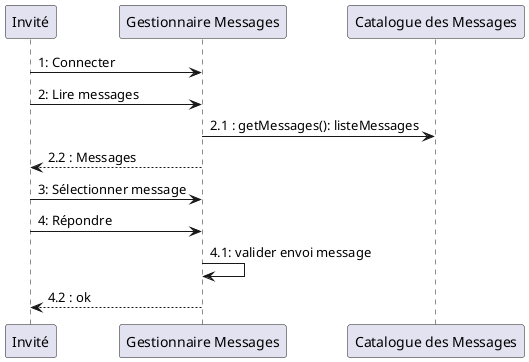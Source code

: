 @startuml
Invité -> "Gestionnaire Messages" as Gestionnaire : 1: Connecter
Invité -> Gestionnaire : 2: Lire messages 
Gestionnaire -> "Catalogue des Messages" as C : 2.1 : getMessages(): listeMessages
Gestionnaire --> Invité : 2.2 : Messages
Invité -> Gestionnaire : 3: Sélectionner message
Invité -> Gestionnaire : 4: Répondre 
Gestionnaire -> Gestionnaire : 4.1: valider envoi message 
Gestionnaire --> Invité : 4.2 : ok
@enduml
